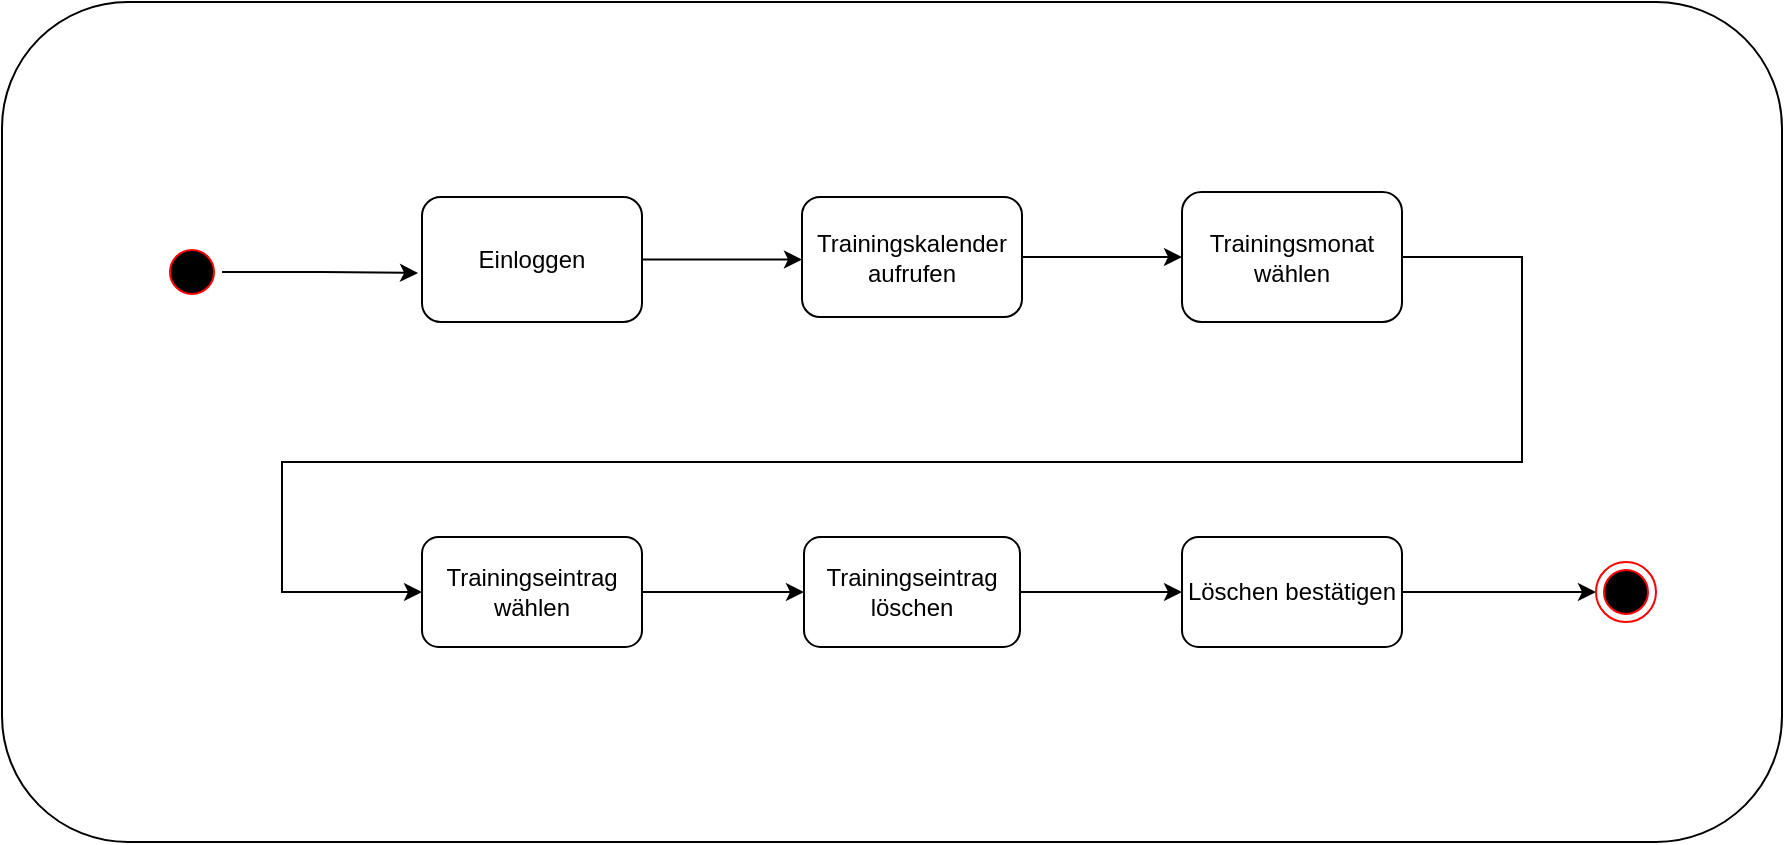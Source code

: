 <mxfile version="13.6.5" type="device"><diagram id="KlsBogERJyuZS8X6DarO" name="Page-1"><mxGraphModel dx="1102" dy="611" grid="1" gridSize="10" guides="1" tooltips="1" connect="1" arrows="1" fold="1" page="1" pageScale="1" pageWidth="827" pageHeight="1169" math="0" shadow="0"><root><mxCell id="0"/><mxCell id="1" parent="0"/><mxCell id="BD36lEGvjcGjyZvf-TqO-1" value="" style="rounded=1;whiteSpace=wrap;html=1;" parent="1" vertex="1"><mxGeometry x="350" y="280" width="120" height="60" as="geometry"/></mxCell><mxCell id="BD36lEGvjcGjyZvf-TqO-2" value="" style="rounded=1;whiteSpace=wrap;html=1;" parent="1" vertex="1"><mxGeometry y="20" width="890" height="420" as="geometry"/></mxCell><mxCell id="Id2XKxV9c-ROTSdoR158-3" style="edgeStyle=orthogonalEdgeStyle;rounded=0;orthogonalLoop=1;jettySize=auto;html=1;entryX=-0.018;entryY=0.608;entryDx=0;entryDy=0;entryPerimeter=0;" edge="1" parent="1" source="BD36lEGvjcGjyZvf-TqO-3" target="MLSWXvwUCWesW4Jo9F8l-27"><mxGeometry relative="1" as="geometry"/></mxCell><mxCell id="BD36lEGvjcGjyZvf-TqO-3" value="" style="ellipse;html=1;shape=startState;fillColor=#000000;strokeColor=#ff0000;" parent="1" vertex="1"><mxGeometry x="80" y="140" width="30" height="30" as="geometry"/></mxCell><mxCell id="MLSWXvwUCWesW4Jo9F8l-109" style="edgeStyle=orthogonalEdgeStyle;rounded=0;orthogonalLoop=1;jettySize=auto;html=1;entryX=0;entryY=0.5;entryDx=0;entryDy=0;" parent="1" source="BD36lEGvjcGjyZvf-TqO-16" target="MLSWXvwUCWesW4Jo9F8l-41" edge="1"><mxGeometry relative="1" as="geometry"/></mxCell><mxCell id="BD36lEGvjcGjyZvf-TqO-16" value="&lt;div&gt;Trainingseintrag&lt;/div&gt;&lt;div&gt;wählen&lt;br&gt;&lt;/div&gt;" style="rounded=1;whiteSpace=wrap;html=1;" parent="1" vertex="1"><mxGeometry x="210" y="287.5" width="110" height="55" as="geometry"/></mxCell><mxCell id="MLSWXvwUCWesW4Jo9F8l-55" style="edgeStyle=orthogonalEdgeStyle;rounded=0;orthogonalLoop=1;jettySize=auto;html=1;entryX=0;entryY=0.5;entryDx=0;entryDy=0;" parent="1" source="MLSWXvwUCWesW4Jo9F8l-1" target="BD36lEGvjcGjyZvf-TqO-16" edge="1"><mxGeometry relative="1" as="geometry"><mxPoint x="69" y="361.08" as="targetPoint"/><Array as="points"><mxPoint x="760" y="148"/><mxPoint x="760" y="250"/><mxPoint x="140" y="250"/><mxPoint x="140" y="315"/></Array></mxGeometry></mxCell><mxCell id="MLSWXvwUCWesW4Jo9F8l-1" value="Trainingsmonat wählen" style="rounded=1;whiteSpace=wrap;html=1;" parent="1" vertex="1"><mxGeometry x="590" y="115" width="110" height="65" as="geometry"/></mxCell><mxCell id="MLSWXvwUCWesW4Jo9F8l-32" style="edgeStyle=orthogonalEdgeStyle;rounded=0;orthogonalLoop=1;jettySize=auto;html=1;" parent="1" source="MLSWXvwUCWesW4Jo9F8l-27" target="MLSWXvwUCWesW4Jo9F8l-30" edge="1"><mxGeometry relative="1" as="geometry"><Array as="points"><mxPoint x="440" y="158"/><mxPoint x="440" y="158"/></Array></mxGeometry></mxCell><mxCell id="MLSWXvwUCWesW4Jo9F8l-27" value="Einloggen" style="rounded=1;whiteSpace=wrap;html=1;" parent="1" vertex="1"><mxGeometry x="210" y="117.5" width="110" height="62.5" as="geometry"/></mxCell><mxCell id="MLSWXvwUCWesW4Jo9F8l-38" style="edgeStyle=orthogonalEdgeStyle;rounded=0;orthogonalLoop=1;jettySize=auto;html=1;" parent="1" source="MLSWXvwUCWesW4Jo9F8l-30" target="MLSWXvwUCWesW4Jo9F8l-1" edge="1"><mxGeometry relative="1" as="geometry"><Array as="points"><mxPoint x="610" y="155"/><mxPoint x="610" y="155"/></Array></mxGeometry></mxCell><mxCell id="MLSWXvwUCWesW4Jo9F8l-30" value="&lt;div&gt;Trainingskalender&lt;/div&gt;&lt;div&gt;aufrufen&lt;br&gt;&lt;/div&gt;" style="rounded=1;whiteSpace=wrap;html=1;" parent="1" vertex="1"><mxGeometry x="400" y="117.5" width="110" height="60" as="geometry"/></mxCell><mxCell id="MLSWXvwUCWesW4Jo9F8l-108" style="edgeStyle=orthogonalEdgeStyle;rounded=0;orthogonalLoop=1;jettySize=auto;html=1;" parent="1" source="MLSWXvwUCWesW4Jo9F8l-41" target="MLSWXvwUCWesW4Jo9F8l-62" edge="1"><mxGeometry relative="1" as="geometry"/></mxCell><mxCell id="MLSWXvwUCWesW4Jo9F8l-41" value="&lt;div&gt;&lt;br&gt;&lt;/div&gt;&lt;div&gt;Trainingseintrag löschen&lt;/div&gt;&lt;div&gt;&lt;br&gt;&lt;/div&gt;" style="rounded=1;whiteSpace=wrap;html=1;" parent="1" vertex="1"><mxGeometry x="401" y="287.5" width="108" height="55" as="geometry"/></mxCell><mxCell id="Id2XKxV9c-ROTSdoR158-5" style="edgeStyle=orthogonalEdgeStyle;rounded=0;orthogonalLoop=1;jettySize=auto;html=1;" edge="1" parent="1" source="MLSWXvwUCWesW4Jo9F8l-62" target="MLSWXvwUCWesW4Jo9F8l-93"><mxGeometry relative="1" as="geometry"/></mxCell><mxCell id="MLSWXvwUCWesW4Jo9F8l-62" value="Löschen bestätigen" style="rounded=1;whiteSpace=wrap;html=1;" parent="1" vertex="1"><mxGeometry x="590" y="287.5" width="110" height="55" as="geometry"/></mxCell><mxCell id="MLSWXvwUCWesW4Jo9F8l-93" value="" style="ellipse;html=1;shape=endState;fillColor=#000000;strokeColor=#ff0000;" parent="1" vertex="1"><mxGeometry x="797" y="300" width="30" height="30" as="geometry"/></mxCell></root></mxGraphModel></diagram></mxfile>